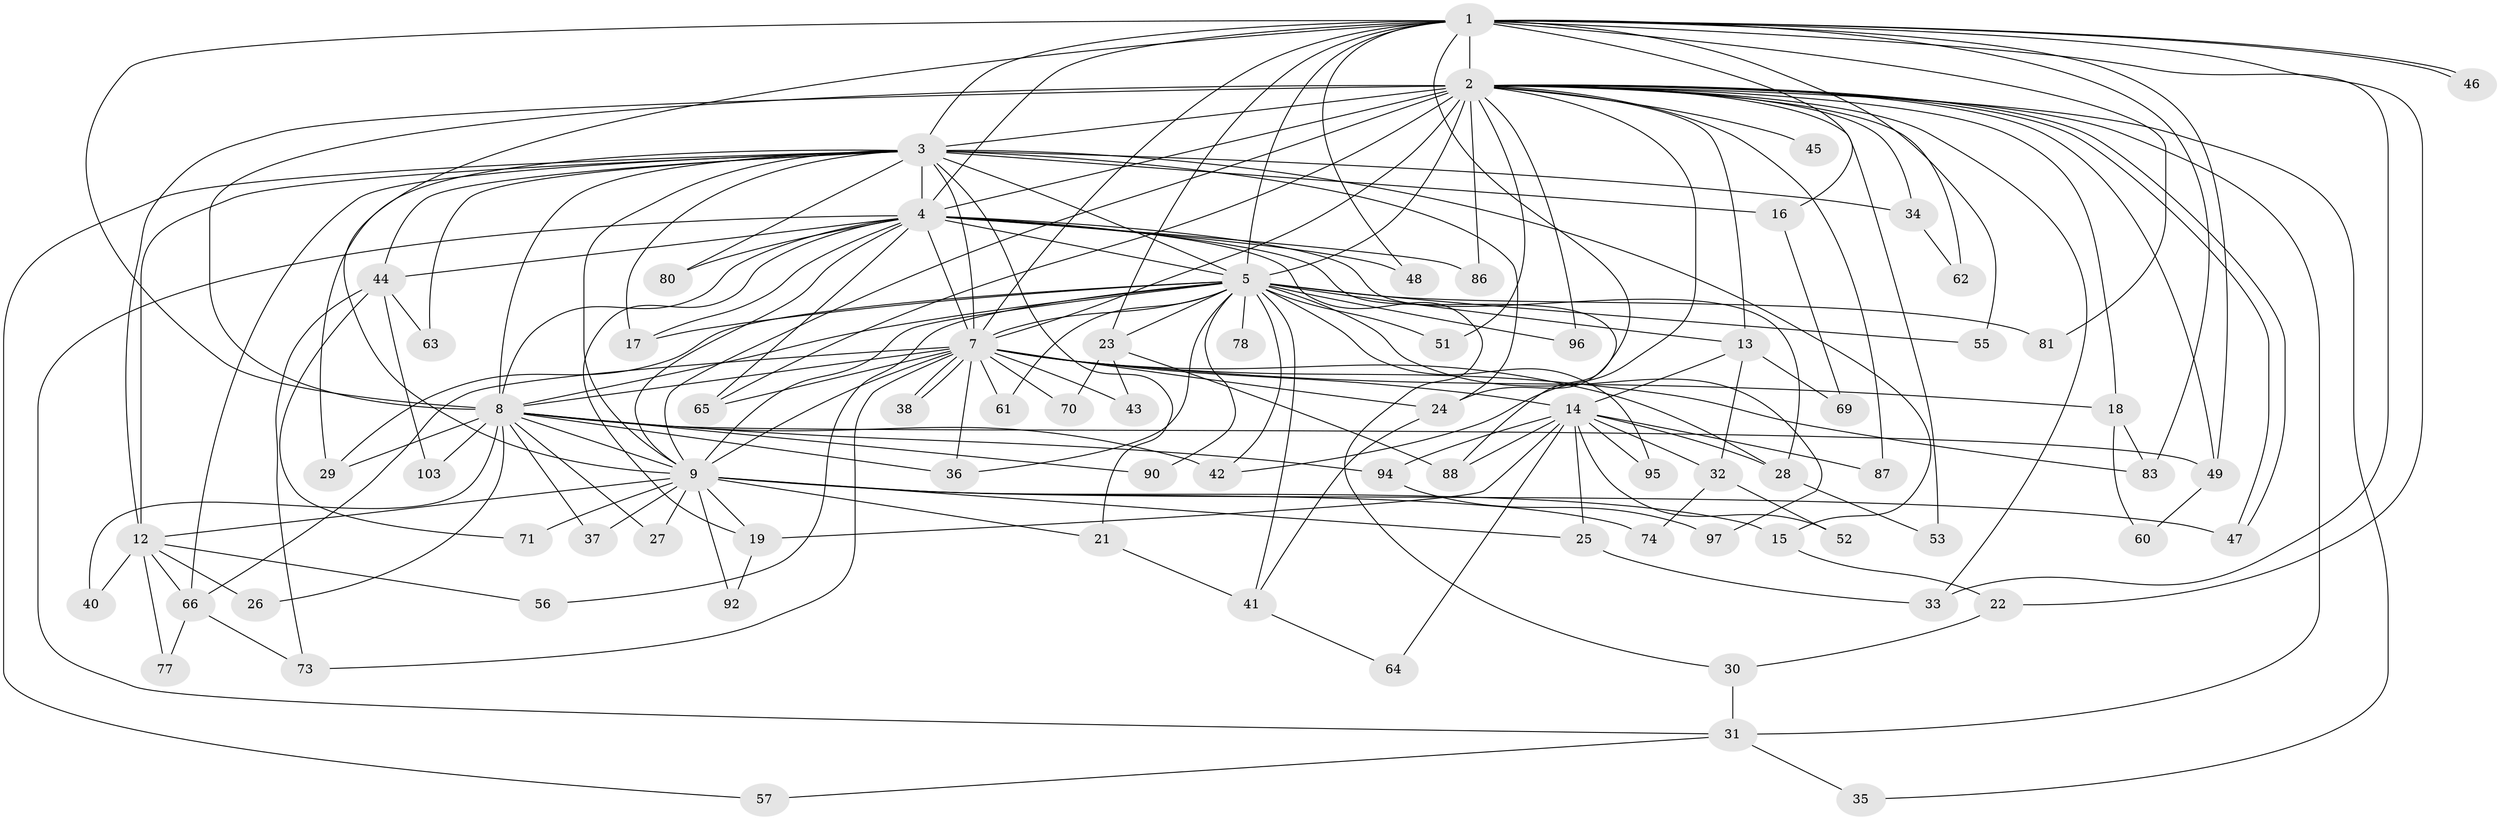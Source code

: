 // Generated by graph-tools (version 1.1) at 2025/23/03/03/25 07:23:36]
// undirected, 77 vertices, 182 edges
graph export_dot {
graph [start="1"]
  node [color=gray90,style=filled];
  1 [super="+58"];
  2 [super="+10"];
  3 [super="+98"];
  4 [super="+11"];
  5 [super="+6"];
  7 [super="+82"];
  8 [super="+20"];
  9 [super="+67"];
  12 [super="+102"];
  13;
  14 [super="+54"];
  15;
  16;
  17 [super="+93"];
  18;
  19 [super="+84"];
  21;
  22;
  23;
  24 [super="+59"];
  25;
  26;
  27;
  28 [super="+68"];
  29 [super="+72"];
  30;
  31 [super="+39"];
  32;
  33 [super="+89"];
  34;
  35;
  36 [super="+100"];
  37;
  38;
  40;
  41 [super="+50"];
  42 [super="+76"];
  43;
  44 [super="+75"];
  45;
  46;
  47;
  48;
  49;
  51;
  52;
  53;
  55;
  56;
  57;
  60;
  61;
  62;
  63;
  64;
  65 [super="+101"];
  66 [super="+85"];
  69;
  70 [super="+79"];
  71;
  73;
  74;
  77;
  78;
  80;
  81;
  83 [super="+99"];
  86;
  87;
  88 [super="+91"];
  90;
  92;
  94;
  95;
  96;
  97;
  103;
  1 -- 2 [weight=2];
  1 -- 3;
  1 -- 4;
  1 -- 5 [weight=2];
  1 -- 7;
  1 -- 8;
  1 -- 9;
  1 -- 16;
  1 -- 22;
  1 -- 23;
  1 -- 24;
  1 -- 33;
  1 -- 46;
  1 -- 46;
  1 -- 48;
  1 -- 55;
  1 -- 81;
  1 -- 83;
  1 -- 49;
  2 -- 3 [weight=2];
  2 -- 4 [weight=3];
  2 -- 5 [weight=4];
  2 -- 7 [weight=2];
  2 -- 8 [weight=2];
  2 -- 9 [weight=2];
  2 -- 35;
  2 -- 45 [weight=2];
  2 -- 47;
  2 -- 47;
  2 -- 49;
  2 -- 53;
  2 -- 86;
  2 -- 87;
  2 -- 12;
  2 -- 13;
  2 -- 18;
  2 -- 31;
  2 -- 96;
  2 -- 33;
  2 -- 34;
  2 -- 51;
  2 -- 62;
  2 -- 65;
  2 -- 42;
  3 -- 4;
  3 -- 5 [weight=2];
  3 -- 7;
  3 -- 8;
  3 -- 9 [weight=2];
  3 -- 12;
  3 -- 15;
  3 -- 16;
  3 -- 21;
  3 -- 29;
  3 -- 34;
  3 -- 44;
  3 -- 57;
  3 -- 63;
  3 -- 66;
  3 -- 80;
  3 -- 24;
  3 -- 17;
  4 -- 5 [weight=2];
  4 -- 7;
  4 -- 8;
  4 -- 9;
  4 -- 17;
  4 -- 19;
  4 -- 28;
  4 -- 30;
  4 -- 31;
  4 -- 44;
  4 -- 80;
  4 -- 86;
  4 -- 88;
  4 -- 48;
  4 -- 65;
  5 -- 7 [weight=3];
  5 -- 8 [weight=2];
  5 -- 9 [weight=2];
  5 -- 96;
  5 -- 13;
  5 -- 78;
  5 -- 17;
  5 -- 81;
  5 -- 23;
  5 -- 90;
  5 -- 29;
  5 -- 95;
  5 -- 97;
  5 -- 41;
  5 -- 42;
  5 -- 51;
  5 -- 55;
  5 -- 56;
  5 -- 61;
  5 -- 36;
  7 -- 8;
  7 -- 9;
  7 -- 14;
  7 -- 18;
  7 -- 24;
  7 -- 36;
  7 -- 38;
  7 -- 38;
  7 -- 43;
  7 -- 61;
  7 -- 65;
  7 -- 70 [weight=2];
  7 -- 73;
  7 -- 83;
  7 -- 28;
  7 -- 66;
  8 -- 9;
  8 -- 27;
  8 -- 29;
  8 -- 36;
  8 -- 37;
  8 -- 40;
  8 -- 42;
  8 -- 49;
  8 -- 90;
  8 -- 103;
  8 -- 26;
  8 -- 94;
  9 -- 15;
  9 -- 19 [weight=2];
  9 -- 21;
  9 -- 25;
  9 -- 27;
  9 -- 37;
  9 -- 74;
  9 -- 92;
  9 -- 71;
  9 -- 47;
  9 -- 12;
  12 -- 26;
  12 -- 40;
  12 -- 56;
  12 -- 66;
  12 -- 77;
  13 -- 14;
  13 -- 32;
  13 -- 69;
  14 -- 25;
  14 -- 28;
  14 -- 32;
  14 -- 52;
  14 -- 64;
  14 -- 87;
  14 -- 94;
  14 -- 95;
  14 -- 88;
  14 -- 19;
  15 -- 22;
  16 -- 69;
  18 -- 60;
  18 -- 83;
  19 -- 92;
  21 -- 41;
  22 -- 30;
  23 -- 43;
  23 -- 70;
  23 -- 88;
  24 -- 41;
  25 -- 33;
  28 -- 53;
  30 -- 31;
  31 -- 35;
  31 -- 57;
  32 -- 52;
  32 -- 74;
  34 -- 62;
  41 -- 64;
  44 -- 63;
  44 -- 71;
  44 -- 103;
  44 -- 73;
  49 -- 60;
  66 -- 73;
  66 -- 77;
  94 -- 97;
}
